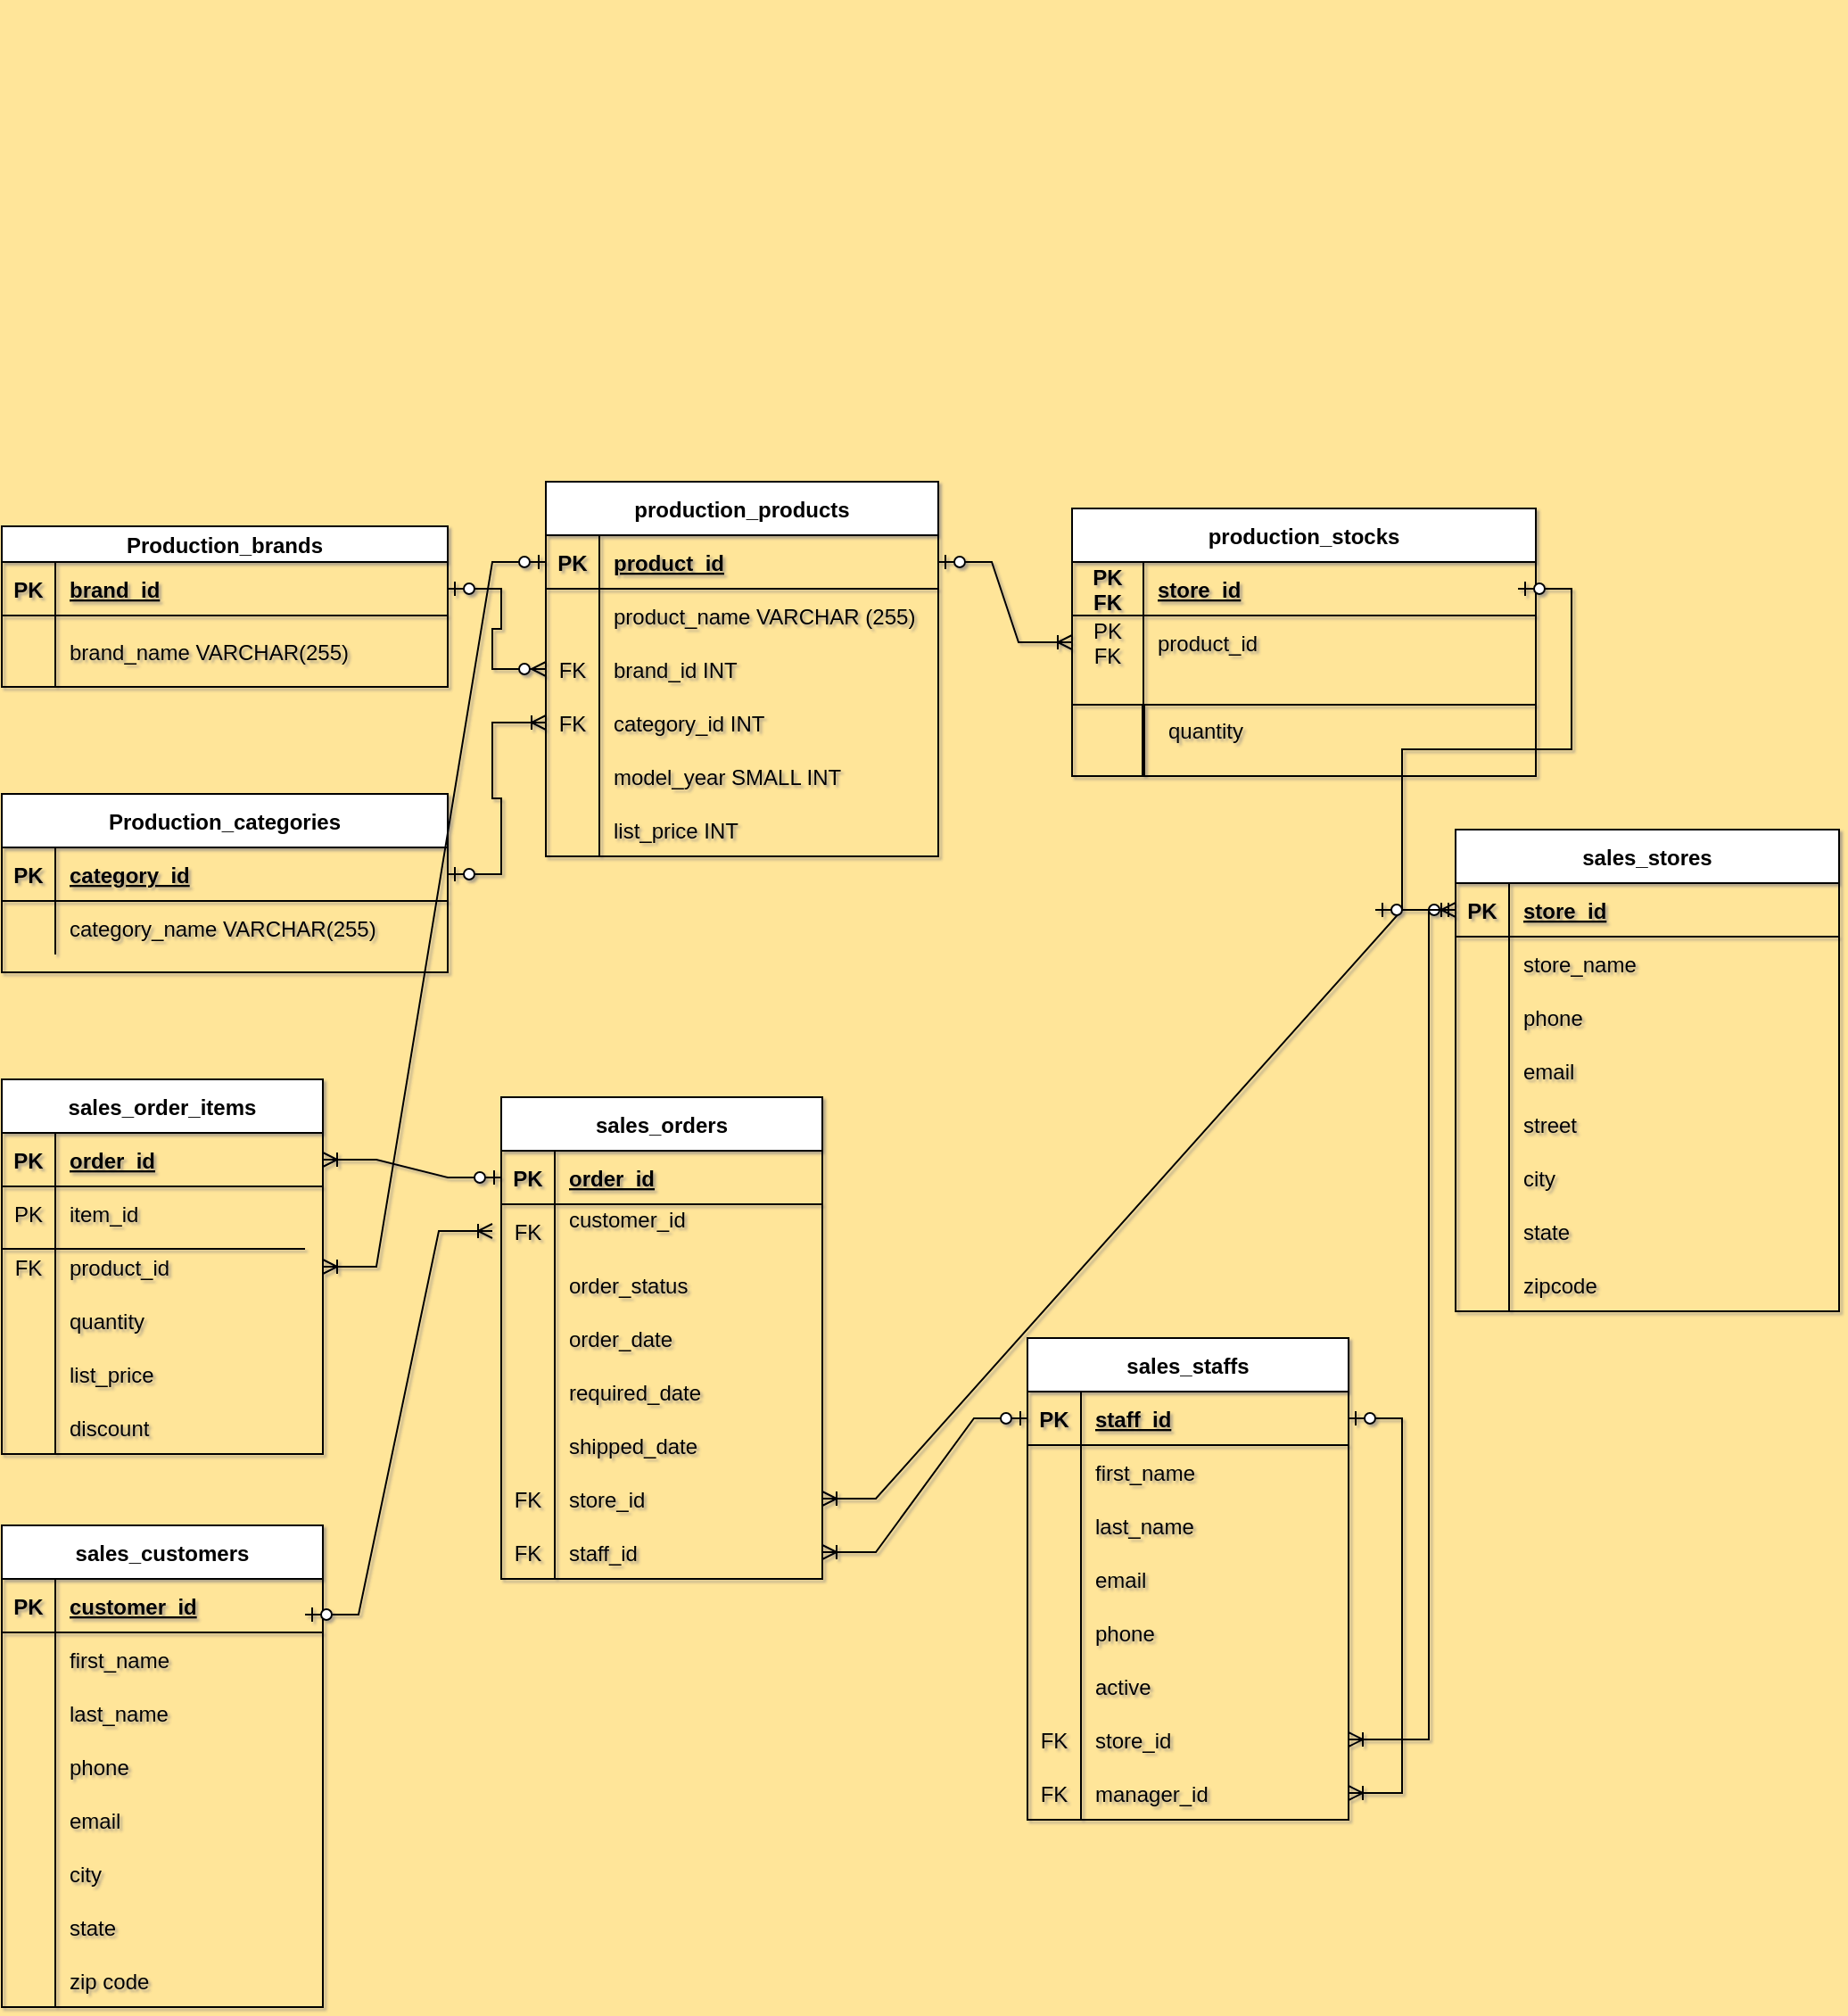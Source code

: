 <mxfile version="20.8.5" type="onedrive"><diagram id="R2lEEEUBdFMjLlhIrx00" name="Page-1"><mxGraphModel grid="1" page="1" gridSize="15" guides="1" tooltips="1" connect="1" arrows="1" fold="1" pageScale="1" pageWidth="850" pageHeight="1100" background="#FFE599" math="0" shadow="1" extFonts="Permanent Marker^https://fonts.googleapis.com/css?family=Permanent+Marker"><root><object label="" id="0"><mxCell/></object><mxCell id="1" parent="0"/><mxCell id="C-vyLk0tnHw3VtMMgP7b-13" value="production_stocks" style="shape=table;startSize=30;container=1;collapsible=1;childLayout=tableLayout;fixedRows=1;rowLines=0;fontStyle=1;align=center;resizeLast=1;" vertex="1" parent="1"><mxGeometry x="520" y="30" width="260" height="150" as="geometry"/></mxCell><mxCell id="C-vyLk0tnHw3VtMMgP7b-14" value="" style="shape=partialRectangle;collapsible=0;dropTarget=0;pointerEvents=0;fillColor=none;points=[[0,0.5],[1,0.5]];portConstraint=eastwest;top=0;left=0;right=0;bottom=1;" vertex="1" parent="C-vyLk0tnHw3VtMMgP7b-13"><mxGeometry y="30" width="260" height="30" as="geometry"/></mxCell><mxCell id="C-vyLk0tnHw3VtMMgP7b-15" value="PK&#10;FK" style="shape=partialRectangle;overflow=hidden;connectable=0;fillColor=none;top=0;left=0;bottom=0;right=0;fontStyle=1;" vertex="1" parent="C-vyLk0tnHw3VtMMgP7b-14"><mxGeometry width="40" height="30" as="geometry"><mxRectangle width="40" height="30" as="alternateBounds"/></mxGeometry></mxCell><mxCell id="C-vyLk0tnHw3VtMMgP7b-16" value="store_id" style="shape=partialRectangle;overflow=hidden;connectable=0;fillColor=none;top=0;left=0;bottom=0;right=0;align=left;spacingLeft=6;fontStyle=5;" vertex="1" parent="C-vyLk0tnHw3VtMMgP7b-14"><mxGeometry x="40" width="220" height="30" as="geometry"><mxRectangle width="220" height="30" as="alternateBounds"/></mxGeometry></mxCell><mxCell id="C-vyLk0tnHw3VtMMgP7b-17" value="" style="shape=partialRectangle;collapsible=0;dropTarget=0;pointerEvents=0;fillColor=none;points=[[0,0.5],[1,0.5]];portConstraint=eastwest;top=0;left=0;right=0;bottom=0;" vertex="1" parent="C-vyLk0tnHw3VtMMgP7b-13"><mxGeometry y="60" width="260" height="30" as="geometry"/></mxCell><mxCell id="C-vyLk0tnHw3VtMMgP7b-18" value="PK&#10;FK" style="shape=partialRectangle;overflow=hidden;connectable=0;fillColor=none;top=0;left=0;bottom=0;right=0;" vertex="1" parent="C-vyLk0tnHw3VtMMgP7b-17"><mxGeometry width="40" height="30" as="geometry"><mxRectangle width="40" height="30" as="alternateBounds"/></mxGeometry></mxCell><mxCell id="C-vyLk0tnHw3VtMMgP7b-19" value="product_id" style="shape=partialRectangle;overflow=hidden;connectable=0;fillColor=none;top=0;left=0;bottom=0;right=0;align=left;spacingLeft=6;" vertex="1" parent="C-vyLk0tnHw3VtMMgP7b-17"><mxGeometry x="40" width="220" height="30" as="geometry"><mxRectangle width="220" height="30" as="alternateBounds"/></mxGeometry></mxCell><mxCell id="1OqxLj0jzWZBET2pG0r--246" value="" style="shape=partialRectangle;collapsible=0;dropTarget=0;pointerEvents=0;fillColor=none;points=[[0,0.5],[1,0.5]];portConstraint=eastwest;top=0;left=0;right=0;bottom=1;" vertex="1" parent="C-vyLk0tnHw3VtMMgP7b-13"><mxGeometry y="90" width="260" height="20" as="geometry"/></mxCell><mxCell id="1OqxLj0jzWZBET2pG0r--247" value="" style="shape=partialRectangle;overflow=hidden;connectable=0;fillColor=none;top=0;left=0;bottom=0;right=0;fontStyle=1;" vertex="1" parent="1OqxLj0jzWZBET2pG0r--246"><mxGeometry width="40" height="20" as="geometry"><mxRectangle width="40" height="20" as="alternateBounds"/></mxGeometry></mxCell><mxCell id="1OqxLj0jzWZBET2pG0r--248" value="" style="shape=partialRectangle;overflow=hidden;connectable=0;fillColor=none;top=0;left=0;bottom=0;right=0;align=left;spacingLeft=6;fontStyle=5;" vertex="1" parent="1OqxLj0jzWZBET2pG0r--246"><mxGeometry x="40" width="220" height="20" as="geometry"><mxRectangle width="220" height="20" as="alternateBounds"/></mxGeometry></mxCell><mxCell id="C-vyLk0tnHw3VtMMgP7b-23" value="Production_categories" style="shape=table;startSize=30;container=1;collapsible=1;childLayout=tableLayout;fixedRows=1;rowLines=0;fontStyle=1;align=center;resizeLast=1;" vertex="1" parent="1"><mxGeometry x="-80" y="190" width="250" height="100" as="geometry"/></mxCell><mxCell id="C-vyLk0tnHw3VtMMgP7b-24" value="" style="shape=partialRectangle;collapsible=0;dropTarget=0;pointerEvents=0;fillColor=none;points=[[0,0.5],[1,0.5]];portConstraint=eastwest;top=0;left=0;right=0;bottom=1;" vertex="1" parent="C-vyLk0tnHw3VtMMgP7b-23"><mxGeometry y="30" width="250" height="30" as="geometry"/></mxCell><mxCell id="C-vyLk0tnHw3VtMMgP7b-25" value="PK" style="shape=partialRectangle;overflow=hidden;connectable=0;fillColor=none;top=0;left=0;bottom=0;right=0;fontStyle=1;" vertex="1" parent="C-vyLk0tnHw3VtMMgP7b-24"><mxGeometry width="30" height="30" as="geometry"><mxRectangle width="30" height="30" as="alternateBounds"/></mxGeometry></mxCell><mxCell id="C-vyLk0tnHw3VtMMgP7b-26" value="category_id" style="shape=partialRectangle;overflow=hidden;connectable=0;fillColor=none;top=0;left=0;bottom=0;right=0;align=left;spacingLeft=6;fontStyle=5;" vertex="1" parent="C-vyLk0tnHw3VtMMgP7b-24"><mxGeometry x="30" width="220" height="30" as="geometry"><mxRectangle width="220" height="30" as="alternateBounds"/></mxGeometry></mxCell><mxCell id="C-vyLk0tnHw3VtMMgP7b-27" value="" style="shape=partialRectangle;collapsible=0;dropTarget=0;pointerEvents=0;fillColor=none;points=[[0,0.5],[1,0.5]];portConstraint=eastwest;top=0;left=0;right=0;bottom=0;" vertex="1" parent="C-vyLk0tnHw3VtMMgP7b-23"><mxGeometry y="60" width="250" height="30" as="geometry"/></mxCell><mxCell id="C-vyLk0tnHw3VtMMgP7b-28" value="" style="shape=partialRectangle;overflow=hidden;connectable=0;fillColor=none;top=0;left=0;bottom=0;right=0;" vertex="1" parent="C-vyLk0tnHw3VtMMgP7b-27"><mxGeometry width="30" height="30" as="geometry"><mxRectangle width="30" height="30" as="alternateBounds"/></mxGeometry></mxCell><mxCell id="C-vyLk0tnHw3VtMMgP7b-29" value="category_name VARCHAR(255)" style="shape=partialRectangle;overflow=hidden;connectable=0;fillColor=none;top=0;left=0;bottom=0;right=0;align=left;spacingLeft=6;" vertex="1" parent="C-vyLk0tnHw3VtMMgP7b-27"><mxGeometry x="30" width="220" height="30" as="geometry"><mxRectangle width="220" height="30" as="alternateBounds"/></mxGeometry></mxCell><mxCell id="1OqxLj0jzWZBET2pG0r--66" value="Production_brands" style="shape=table;startSize=20;container=1;collapsible=1;childLayout=tableLayout;fixedRows=1;rowLines=0;fontStyle=1;align=center;resizeLast=1;" vertex="1" parent="1"><mxGeometry x="-80" y="40" width="250" height="90" as="geometry"/></mxCell><mxCell id="1OqxLj0jzWZBET2pG0r--67" value="" style="shape=tableRow;horizontal=0;startSize=0;swimlaneHead=0;swimlaneBody=0;fillColor=none;collapsible=0;dropTarget=0;points=[[0,0.5],[1,0.5]];portConstraint=eastwest;top=0;left=0;right=0;bottom=1;" vertex="1" parent="1OqxLj0jzWZBET2pG0r--66"><mxGeometry y="20" width="250" height="30" as="geometry"/></mxCell><mxCell id="1OqxLj0jzWZBET2pG0r--68" value="PK" style="shape=partialRectangle;connectable=0;fillColor=none;top=0;left=0;bottom=0;right=0;fontStyle=1;overflow=hidden;" vertex="1" parent="1OqxLj0jzWZBET2pG0r--67"><mxGeometry width="30" height="30" as="geometry"><mxRectangle width="30" height="30" as="alternateBounds"/></mxGeometry></mxCell><mxCell id="1OqxLj0jzWZBET2pG0r--69" value="brand_id" style="shape=partialRectangle;connectable=0;fillColor=none;top=0;left=0;bottom=0;right=0;align=left;spacingLeft=6;fontStyle=5;overflow=hidden;" vertex="1" parent="1OqxLj0jzWZBET2pG0r--67"><mxGeometry x="30" width="220" height="30" as="geometry"><mxRectangle width="220" height="30" as="alternateBounds"/></mxGeometry></mxCell><mxCell id="1OqxLj0jzWZBET2pG0r--70" value="" style="shape=tableRow;horizontal=0;startSize=0;swimlaneHead=0;swimlaneBody=0;fillColor=none;collapsible=0;dropTarget=0;points=[[0,0.5],[1,0.5]];portConstraint=eastwest;top=0;left=0;right=0;bottom=0;" vertex="1" parent="1OqxLj0jzWZBET2pG0r--66"><mxGeometry y="50" width="250" height="40" as="geometry"/></mxCell><mxCell id="1OqxLj0jzWZBET2pG0r--71" value="" style="shape=partialRectangle;connectable=0;fillColor=none;top=0;left=0;bottom=0;right=0;editable=1;overflow=hidden;" vertex="1" parent="1OqxLj0jzWZBET2pG0r--70"><mxGeometry width="30" height="40" as="geometry"><mxRectangle width="30" height="40" as="alternateBounds"/></mxGeometry></mxCell><mxCell id="1OqxLj0jzWZBET2pG0r--72" value="brand_name VARCHAR(255)" style="shape=partialRectangle;connectable=0;fillColor=none;top=0;left=0;bottom=0;right=0;align=left;spacingLeft=6;overflow=hidden;" vertex="1" parent="1OqxLj0jzWZBET2pG0r--70"><mxGeometry x="30" width="220" height="40" as="geometry"><mxRectangle width="220" height="40" as="alternateBounds"/></mxGeometry></mxCell><mxCell id="1OqxLj0jzWZBET2pG0r--170" value="production_products" style="shape=table;startSize=30;container=1;collapsible=1;childLayout=tableLayout;fixedRows=1;rowLines=0;fontStyle=1;align=center;resizeLast=1;" vertex="1" parent="1"><mxGeometry x="225" y="15" width="220" height="210" as="geometry"/></mxCell><mxCell id="1OqxLj0jzWZBET2pG0r--171" value="" style="shape=tableRow;horizontal=0;startSize=0;swimlaneHead=0;swimlaneBody=0;fillColor=none;collapsible=0;dropTarget=0;points=[[0,0.5],[1,0.5]];portConstraint=eastwest;top=0;left=0;right=0;bottom=1;" vertex="1" parent="1OqxLj0jzWZBET2pG0r--170"><mxGeometry y="30" width="220" height="30" as="geometry"/></mxCell><mxCell id="1OqxLj0jzWZBET2pG0r--172" value="PK" style="shape=partialRectangle;connectable=0;fillColor=none;top=0;left=0;bottom=0;right=0;fontStyle=1;overflow=hidden;" vertex="1" parent="1OqxLj0jzWZBET2pG0r--171"><mxGeometry width="30" height="30" as="geometry"><mxRectangle width="30" height="30" as="alternateBounds"/></mxGeometry></mxCell><mxCell id="1OqxLj0jzWZBET2pG0r--173" value="product_id" style="shape=partialRectangle;connectable=0;fillColor=none;top=0;left=0;bottom=0;right=0;align=left;spacingLeft=6;fontStyle=5;overflow=hidden;" vertex="1" parent="1OqxLj0jzWZBET2pG0r--171"><mxGeometry x="30" width="190" height="30" as="geometry"><mxRectangle width="190" height="30" as="alternateBounds"/></mxGeometry></mxCell><mxCell id="1OqxLj0jzWZBET2pG0r--174" value="" style="shape=tableRow;horizontal=0;startSize=0;swimlaneHead=0;swimlaneBody=0;fillColor=none;collapsible=0;dropTarget=0;points=[[0,0.5],[1,0.5]];portConstraint=eastwest;top=0;left=0;right=0;bottom=0;" vertex="1" parent="1OqxLj0jzWZBET2pG0r--170"><mxGeometry y="60" width="220" height="30" as="geometry"/></mxCell><mxCell id="1OqxLj0jzWZBET2pG0r--175" value="" style="shape=partialRectangle;connectable=0;fillColor=none;top=0;left=0;bottom=0;right=0;editable=1;overflow=hidden;" vertex="1" parent="1OqxLj0jzWZBET2pG0r--174"><mxGeometry width="30" height="30" as="geometry"><mxRectangle width="30" height="30" as="alternateBounds"/></mxGeometry></mxCell><mxCell id="1OqxLj0jzWZBET2pG0r--176" value="product_name VARCHAR (255)" style="shape=partialRectangle;connectable=0;fillColor=none;top=0;left=0;bottom=0;right=0;align=left;spacingLeft=6;overflow=hidden;" vertex="1" parent="1OqxLj0jzWZBET2pG0r--174"><mxGeometry x="30" width="190" height="30" as="geometry"><mxRectangle width="190" height="30" as="alternateBounds"/></mxGeometry></mxCell><mxCell id="1OqxLj0jzWZBET2pG0r--177" value="" style="shape=tableRow;horizontal=0;startSize=0;swimlaneHead=0;swimlaneBody=0;fillColor=none;collapsible=0;dropTarget=0;points=[[0,0.5],[1,0.5]];portConstraint=eastwest;top=0;left=0;right=0;bottom=0;" vertex="1" parent="1OqxLj0jzWZBET2pG0r--170"><mxGeometry y="90" width="220" height="30" as="geometry"/></mxCell><mxCell id="1OqxLj0jzWZBET2pG0r--178" value="FK" style="shape=partialRectangle;connectable=0;fillColor=none;top=0;left=0;bottom=0;right=0;editable=1;overflow=hidden;" vertex="1" parent="1OqxLj0jzWZBET2pG0r--177"><mxGeometry width="30" height="30" as="geometry"><mxRectangle width="30" height="30" as="alternateBounds"/></mxGeometry></mxCell><mxCell id="1OqxLj0jzWZBET2pG0r--179" value="brand_id INT" style="shape=partialRectangle;connectable=0;fillColor=none;top=0;left=0;bottom=0;right=0;align=left;spacingLeft=6;overflow=hidden;" vertex="1" parent="1OqxLj0jzWZBET2pG0r--177"><mxGeometry x="30" width="190" height="30" as="geometry"><mxRectangle width="190" height="30" as="alternateBounds"/></mxGeometry></mxCell><mxCell id="1OqxLj0jzWZBET2pG0r--180" value="" style="shape=tableRow;horizontal=0;startSize=0;swimlaneHead=0;swimlaneBody=0;fillColor=none;collapsible=0;dropTarget=0;points=[[0,0.5],[1,0.5]];portConstraint=eastwest;top=0;left=0;right=0;bottom=0;" vertex="1" parent="1OqxLj0jzWZBET2pG0r--170"><mxGeometry y="120" width="220" height="30" as="geometry"/></mxCell><mxCell id="1OqxLj0jzWZBET2pG0r--181" value="FK" style="shape=partialRectangle;connectable=0;fillColor=none;top=0;left=0;bottom=0;right=0;editable=1;overflow=hidden;" vertex="1" parent="1OqxLj0jzWZBET2pG0r--180"><mxGeometry width="30" height="30" as="geometry"><mxRectangle width="30" height="30" as="alternateBounds"/></mxGeometry></mxCell><mxCell id="1OqxLj0jzWZBET2pG0r--182" value="category_id INT" style="shape=partialRectangle;connectable=0;fillColor=none;top=0;left=0;bottom=0;right=0;align=left;spacingLeft=6;overflow=hidden;" vertex="1" parent="1OqxLj0jzWZBET2pG0r--180"><mxGeometry x="30" width="190" height="30" as="geometry"><mxRectangle width="190" height="30" as="alternateBounds"/></mxGeometry></mxCell><mxCell id="1OqxLj0jzWZBET2pG0r--183" value="" style="shape=tableRow;horizontal=0;startSize=0;swimlaneHead=0;swimlaneBody=0;fillColor=none;collapsible=0;dropTarget=0;points=[[0,0.5],[1,0.5]];portConstraint=eastwest;top=0;left=0;right=0;bottom=0;" vertex="1" parent="1OqxLj0jzWZBET2pG0r--170"><mxGeometry y="150" width="220" height="30" as="geometry"/></mxCell><mxCell id="1OqxLj0jzWZBET2pG0r--184" value="" style="shape=partialRectangle;connectable=0;fillColor=none;top=0;left=0;bottom=0;right=0;editable=1;overflow=hidden;" vertex="1" parent="1OqxLj0jzWZBET2pG0r--183"><mxGeometry width="30" height="30" as="geometry"><mxRectangle width="30" height="30" as="alternateBounds"/></mxGeometry></mxCell><mxCell id="1OqxLj0jzWZBET2pG0r--185" value="model_year SMALL INT" style="shape=partialRectangle;connectable=0;fillColor=none;top=0;left=0;bottom=0;right=0;align=left;spacingLeft=6;overflow=hidden;" vertex="1" parent="1OqxLj0jzWZBET2pG0r--183"><mxGeometry x="30" width="190" height="30" as="geometry"><mxRectangle width="190" height="30" as="alternateBounds"/></mxGeometry></mxCell><mxCell id="1OqxLj0jzWZBET2pG0r--186" value="" style="shape=tableRow;horizontal=0;startSize=0;swimlaneHead=0;swimlaneBody=0;fillColor=none;collapsible=0;dropTarget=0;points=[[0,0.5],[1,0.5]];portConstraint=eastwest;top=0;left=0;right=0;bottom=0;" vertex="1" parent="1OqxLj0jzWZBET2pG0r--170"><mxGeometry y="180" width="220" height="30" as="geometry"/></mxCell><mxCell id="1OqxLj0jzWZBET2pG0r--187" value="" style="shape=partialRectangle;connectable=0;fillColor=none;top=0;left=0;bottom=0;right=0;editable=1;overflow=hidden;" vertex="1" parent="1OqxLj0jzWZBET2pG0r--186"><mxGeometry width="30" height="30" as="geometry"><mxRectangle width="30" height="30" as="alternateBounds"/></mxGeometry></mxCell><mxCell id="1OqxLj0jzWZBET2pG0r--188" value="list_price INT" style="shape=partialRectangle;connectable=0;fillColor=none;top=0;left=0;bottom=0;right=0;align=left;spacingLeft=6;overflow=hidden;" vertex="1" parent="1OqxLj0jzWZBET2pG0r--186"><mxGeometry x="30" width="190" height="30" as="geometry"><mxRectangle width="190" height="30" as="alternateBounds"/></mxGeometry></mxCell><mxCell id="1OqxLj0jzWZBET2pG0r--215" value="sales_customers" style="shape=table;startSize=30;container=1;collapsible=1;childLayout=tableLayout;fixedRows=1;rowLines=0;fontStyle=1;align=center;resizeLast=1;" vertex="1" parent="1"><mxGeometry x="-80" y="600" width="180" height="270" as="geometry"/></mxCell><mxCell id="1OqxLj0jzWZBET2pG0r--216" value="" style="shape=tableRow;horizontal=0;startSize=0;swimlaneHead=0;swimlaneBody=0;fillColor=none;collapsible=0;dropTarget=0;points=[[0,0.5],[1,0.5]];portConstraint=eastwest;top=0;left=0;right=0;bottom=1;" vertex="1" parent="1OqxLj0jzWZBET2pG0r--215"><mxGeometry y="30" width="180" height="30" as="geometry"/></mxCell><mxCell id="1OqxLj0jzWZBET2pG0r--217" value="PK" style="shape=partialRectangle;connectable=0;fillColor=none;top=0;left=0;bottom=0;right=0;fontStyle=1;overflow=hidden;" vertex="1" parent="1OqxLj0jzWZBET2pG0r--216"><mxGeometry width="30" height="30" as="geometry"><mxRectangle width="30" height="30" as="alternateBounds"/></mxGeometry></mxCell><mxCell id="1OqxLj0jzWZBET2pG0r--218" value="customer_id" style="shape=partialRectangle;connectable=0;fillColor=none;top=0;left=0;bottom=0;right=0;align=left;spacingLeft=6;fontStyle=5;overflow=hidden;" vertex="1" parent="1OqxLj0jzWZBET2pG0r--216"><mxGeometry x="30" width="150" height="30" as="geometry"><mxRectangle width="150" height="30" as="alternateBounds"/></mxGeometry></mxCell><mxCell id="1OqxLj0jzWZBET2pG0r--222" value="" style="shape=tableRow;horizontal=0;startSize=0;swimlaneHead=0;swimlaneBody=0;fillColor=none;collapsible=0;dropTarget=0;points=[[0,0.5],[1,0.5]];portConstraint=eastwest;top=0;left=0;right=0;bottom=0;" vertex="1" parent="1OqxLj0jzWZBET2pG0r--215"><mxGeometry y="60" width="180" height="30" as="geometry"/></mxCell><mxCell id="1OqxLj0jzWZBET2pG0r--223" value="" style="shape=partialRectangle;connectable=0;fillColor=none;top=0;left=0;bottom=0;right=0;editable=1;overflow=hidden;" vertex="1" parent="1OqxLj0jzWZBET2pG0r--222"><mxGeometry width="30" height="30" as="geometry"><mxRectangle width="30" height="30" as="alternateBounds"/></mxGeometry></mxCell><mxCell id="1OqxLj0jzWZBET2pG0r--224" value="first_name" style="shape=partialRectangle;connectable=0;fillColor=none;top=0;left=0;bottom=0;right=0;align=left;spacingLeft=6;overflow=hidden;" vertex="1" parent="1OqxLj0jzWZBET2pG0r--222"><mxGeometry x="30" width="150" height="30" as="geometry"><mxRectangle width="150" height="30" as="alternateBounds"/></mxGeometry></mxCell><mxCell id="1OqxLj0jzWZBET2pG0r--225" value="" style="shape=tableRow;horizontal=0;startSize=0;swimlaneHead=0;swimlaneBody=0;fillColor=none;collapsible=0;dropTarget=0;points=[[0,0.5],[1,0.5]];portConstraint=eastwest;top=0;left=0;right=0;bottom=0;" vertex="1" parent="1OqxLj0jzWZBET2pG0r--215"><mxGeometry y="90" width="180" height="30" as="geometry"/></mxCell><mxCell id="1OqxLj0jzWZBET2pG0r--226" value="" style="shape=partialRectangle;connectable=0;fillColor=none;top=0;left=0;bottom=0;right=0;editable=1;overflow=hidden;" vertex="1" parent="1OqxLj0jzWZBET2pG0r--225"><mxGeometry width="30" height="30" as="geometry"><mxRectangle width="30" height="30" as="alternateBounds"/></mxGeometry></mxCell><mxCell id="1OqxLj0jzWZBET2pG0r--227" value="last_name" style="shape=partialRectangle;connectable=0;fillColor=none;top=0;left=0;bottom=0;right=0;align=left;spacingLeft=6;overflow=hidden;" vertex="1" parent="1OqxLj0jzWZBET2pG0r--225"><mxGeometry x="30" width="150" height="30" as="geometry"><mxRectangle width="150" height="30" as="alternateBounds"/></mxGeometry></mxCell><mxCell id="1OqxLj0jzWZBET2pG0r--228" value="" style="shape=tableRow;horizontal=0;startSize=0;swimlaneHead=0;swimlaneBody=0;fillColor=none;collapsible=0;dropTarget=0;points=[[0,0.5],[1,0.5]];portConstraint=eastwest;top=0;left=0;right=0;bottom=0;" vertex="1" parent="1OqxLj0jzWZBET2pG0r--215"><mxGeometry y="120" width="180" height="30" as="geometry"/></mxCell><mxCell id="1OqxLj0jzWZBET2pG0r--229" value="" style="shape=partialRectangle;connectable=0;fillColor=none;top=0;left=0;bottom=0;right=0;editable=1;overflow=hidden;" vertex="1" parent="1OqxLj0jzWZBET2pG0r--228"><mxGeometry width="30" height="30" as="geometry"><mxRectangle width="30" height="30" as="alternateBounds"/></mxGeometry></mxCell><mxCell id="1OqxLj0jzWZBET2pG0r--230" value="phone" style="shape=partialRectangle;connectable=0;fillColor=none;top=0;left=0;bottom=0;right=0;align=left;spacingLeft=6;overflow=hidden;" vertex="1" parent="1OqxLj0jzWZBET2pG0r--228"><mxGeometry x="30" width="150" height="30" as="geometry"><mxRectangle width="150" height="30" as="alternateBounds"/></mxGeometry></mxCell><mxCell id="1OqxLj0jzWZBET2pG0r--231" value="" style="shape=tableRow;horizontal=0;startSize=0;swimlaneHead=0;swimlaneBody=0;fillColor=none;collapsible=0;dropTarget=0;points=[[0,0.5],[1,0.5]];portConstraint=eastwest;top=0;left=0;right=0;bottom=0;" vertex="1" parent="1OqxLj0jzWZBET2pG0r--215"><mxGeometry y="150" width="180" height="30" as="geometry"/></mxCell><mxCell id="1OqxLj0jzWZBET2pG0r--232" value="" style="shape=partialRectangle;connectable=0;fillColor=none;top=0;left=0;bottom=0;right=0;editable=1;overflow=hidden;" vertex="1" parent="1OqxLj0jzWZBET2pG0r--231"><mxGeometry width="30" height="30" as="geometry"><mxRectangle width="30" height="30" as="alternateBounds"/></mxGeometry></mxCell><mxCell id="1OqxLj0jzWZBET2pG0r--233" value="email" style="shape=partialRectangle;connectable=0;fillColor=none;top=0;left=0;bottom=0;right=0;align=left;spacingLeft=6;overflow=hidden;" vertex="1" parent="1OqxLj0jzWZBET2pG0r--231"><mxGeometry x="30" width="150" height="30" as="geometry"><mxRectangle width="150" height="30" as="alternateBounds"/></mxGeometry></mxCell><mxCell id="1OqxLj0jzWZBET2pG0r--234" value="" style="shape=tableRow;horizontal=0;startSize=0;swimlaneHead=0;swimlaneBody=0;fillColor=none;collapsible=0;dropTarget=0;points=[[0,0.5],[1,0.5]];portConstraint=eastwest;top=0;left=0;right=0;bottom=0;" vertex="1" parent="1OqxLj0jzWZBET2pG0r--215"><mxGeometry y="180" width="180" height="30" as="geometry"/></mxCell><mxCell id="1OqxLj0jzWZBET2pG0r--235" value="" style="shape=partialRectangle;connectable=0;fillColor=none;top=0;left=0;bottom=0;right=0;editable=1;overflow=hidden;" vertex="1" parent="1OqxLj0jzWZBET2pG0r--234"><mxGeometry width="30" height="30" as="geometry"><mxRectangle width="30" height="30" as="alternateBounds"/></mxGeometry></mxCell><mxCell id="1OqxLj0jzWZBET2pG0r--236" value="city" style="shape=partialRectangle;connectable=0;fillColor=none;top=0;left=0;bottom=0;right=0;align=left;spacingLeft=6;overflow=hidden;" vertex="1" parent="1OqxLj0jzWZBET2pG0r--234"><mxGeometry x="30" width="150" height="30" as="geometry"><mxRectangle width="150" height="30" as="alternateBounds"/></mxGeometry></mxCell><mxCell id="1OqxLj0jzWZBET2pG0r--237" value="" style="shape=tableRow;horizontal=0;startSize=0;swimlaneHead=0;swimlaneBody=0;fillColor=none;collapsible=0;dropTarget=0;points=[[0,0.5],[1,0.5]];portConstraint=eastwest;top=0;left=0;right=0;bottom=0;" vertex="1" parent="1OqxLj0jzWZBET2pG0r--215"><mxGeometry y="210" width="180" height="30" as="geometry"/></mxCell><mxCell id="1OqxLj0jzWZBET2pG0r--238" value="" style="shape=partialRectangle;connectable=0;fillColor=none;top=0;left=0;bottom=0;right=0;editable=1;overflow=hidden;" vertex="1" parent="1OqxLj0jzWZBET2pG0r--237"><mxGeometry width="30" height="30" as="geometry"><mxRectangle width="30" height="30" as="alternateBounds"/></mxGeometry></mxCell><mxCell id="1OqxLj0jzWZBET2pG0r--239" value="state" style="shape=partialRectangle;connectable=0;fillColor=none;top=0;left=0;bottom=0;right=0;align=left;spacingLeft=6;overflow=hidden;" vertex="1" parent="1OqxLj0jzWZBET2pG0r--237"><mxGeometry x="30" width="150" height="30" as="geometry"><mxRectangle width="150" height="30" as="alternateBounds"/></mxGeometry></mxCell><mxCell id="1OqxLj0jzWZBET2pG0r--240" value="" style="shape=tableRow;horizontal=0;startSize=0;swimlaneHead=0;swimlaneBody=0;fillColor=none;collapsible=0;dropTarget=0;points=[[0,0.5],[1,0.5]];portConstraint=eastwest;top=0;left=0;right=0;bottom=0;" vertex="1" parent="1OqxLj0jzWZBET2pG0r--215"><mxGeometry y="240" width="180" height="30" as="geometry"/></mxCell><mxCell id="1OqxLj0jzWZBET2pG0r--241" value="" style="shape=partialRectangle;connectable=0;fillColor=none;top=0;left=0;bottom=0;right=0;editable=1;overflow=hidden;" vertex="1" parent="1OqxLj0jzWZBET2pG0r--240"><mxGeometry width="30" height="30" as="geometry"><mxRectangle width="30" height="30" as="alternateBounds"/></mxGeometry></mxCell><mxCell id="1OqxLj0jzWZBET2pG0r--242" value="zip code" style="shape=partialRectangle;connectable=0;fillColor=none;top=0;left=0;bottom=0;right=0;align=left;spacingLeft=6;overflow=hidden;" vertex="1" parent="1OqxLj0jzWZBET2pG0r--240"><mxGeometry x="30" width="150" height="30" as="geometry"><mxRectangle width="150" height="30" as="alternateBounds"/></mxGeometry></mxCell><mxCell id="1OqxLj0jzWZBET2pG0r--251" value="sales_stores" style="shape=table;startSize=30;container=1;collapsible=1;childLayout=tableLayout;fixedRows=1;rowLines=0;fontStyle=1;align=center;resizeLast=1;" vertex="1" parent="1"><mxGeometry x="735" y="210" width="215" height="270" as="geometry"/></mxCell><mxCell id="1OqxLj0jzWZBET2pG0r--252" value="" style="shape=tableRow;horizontal=0;startSize=0;swimlaneHead=0;swimlaneBody=0;fillColor=none;collapsible=0;dropTarget=0;points=[[0,0.5],[1,0.5]];portConstraint=eastwest;top=0;left=0;right=0;bottom=1;" vertex="1" parent="1OqxLj0jzWZBET2pG0r--251"><mxGeometry y="30" width="215" height="30" as="geometry"/></mxCell><mxCell id="1OqxLj0jzWZBET2pG0r--253" value="PK" style="shape=partialRectangle;connectable=0;fillColor=none;top=0;left=0;bottom=0;right=0;fontStyle=1;overflow=hidden;" vertex="1" parent="1OqxLj0jzWZBET2pG0r--252"><mxGeometry width="30" height="30" as="geometry"><mxRectangle width="30" height="30" as="alternateBounds"/></mxGeometry></mxCell><mxCell id="1OqxLj0jzWZBET2pG0r--254" value="store_id" style="shape=partialRectangle;connectable=0;fillColor=none;top=0;left=0;bottom=0;right=0;align=left;spacingLeft=6;fontStyle=5;overflow=hidden;" vertex="1" parent="1OqxLj0jzWZBET2pG0r--252"><mxGeometry x="30" width="185" height="30" as="geometry"><mxRectangle width="185" height="30" as="alternateBounds"/></mxGeometry></mxCell><mxCell id="1OqxLj0jzWZBET2pG0r--258" value="" style="shape=tableRow;horizontal=0;startSize=0;swimlaneHead=0;swimlaneBody=0;fillColor=none;collapsible=0;dropTarget=0;points=[[0,0.5],[1,0.5]];portConstraint=eastwest;top=0;left=0;right=0;bottom=0;" vertex="1" parent="1OqxLj0jzWZBET2pG0r--251"><mxGeometry y="60" width="215" height="30" as="geometry"/></mxCell><mxCell id="1OqxLj0jzWZBET2pG0r--259" value="" style="shape=partialRectangle;connectable=0;fillColor=none;top=0;left=0;bottom=0;right=0;editable=1;overflow=hidden;" vertex="1" parent="1OqxLj0jzWZBET2pG0r--258"><mxGeometry width="30" height="30" as="geometry"><mxRectangle width="30" height="30" as="alternateBounds"/></mxGeometry></mxCell><mxCell id="1OqxLj0jzWZBET2pG0r--260" value="store_name" style="shape=partialRectangle;connectable=0;fillColor=none;top=0;left=0;bottom=0;right=0;align=left;spacingLeft=6;overflow=hidden;" vertex="1" parent="1OqxLj0jzWZBET2pG0r--258"><mxGeometry x="30" width="185" height="30" as="geometry"><mxRectangle width="185" height="30" as="alternateBounds"/></mxGeometry></mxCell><mxCell id="1OqxLj0jzWZBET2pG0r--261" value="" style="shape=tableRow;horizontal=0;startSize=0;swimlaneHead=0;swimlaneBody=0;fillColor=none;collapsible=0;dropTarget=0;points=[[0,0.5],[1,0.5]];portConstraint=eastwest;top=0;left=0;right=0;bottom=0;" vertex="1" parent="1OqxLj0jzWZBET2pG0r--251"><mxGeometry y="90" width="215" height="30" as="geometry"/></mxCell><mxCell id="1OqxLj0jzWZBET2pG0r--262" value="" style="shape=partialRectangle;connectable=0;fillColor=none;top=0;left=0;bottom=0;right=0;editable=1;overflow=hidden;" vertex="1" parent="1OqxLj0jzWZBET2pG0r--261"><mxGeometry width="30" height="30" as="geometry"><mxRectangle width="30" height="30" as="alternateBounds"/></mxGeometry></mxCell><mxCell id="1OqxLj0jzWZBET2pG0r--263" value="phone" style="shape=partialRectangle;connectable=0;fillColor=none;top=0;left=0;bottom=0;right=0;align=left;spacingLeft=6;overflow=hidden;" vertex="1" parent="1OqxLj0jzWZBET2pG0r--261"><mxGeometry x="30" width="185" height="30" as="geometry"><mxRectangle width="185" height="30" as="alternateBounds"/></mxGeometry></mxCell><mxCell id="1OqxLj0jzWZBET2pG0r--264" value="" style="shape=tableRow;horizontal=0;startSize=0;swimlaneHead=0;swimlaneBody=0;fillColor=none;collapsible=0;dropTarget=0;points=[[0,0.5],[1,0.5]];portConstraint=eastwest;top=0;left=0;right=0;bottom=0;" vertex="1" parent="1OqxLj0jzWZBET2pG0r--251"><mxGeometry y="120" width="215" height="30" as="geometry"/></mxCell><mxCell id="1OqxLj0jzWZBET2pG0r--265" value="" style="shape=partialRectangle;connectable=0;fillColor=none;top=0;left=0;bottom=0;right=0;editable=1;overflow=hidden;" vertex="1" parent="1OqxLj0jzWZBET2pG0r--264"><mxGeometry width="30" height="30" as="geometry"><mxRectangle width="30" height="30" as="alternateBounds"/></mxGeometry></mxCell><mxCell id="1OqxLj0jzWZBET2pG0r--266" value="email" style="shape=partialRectangle;connectable=0;fillColor=none;top=0;left=0;bottom=0;right=0;align=left;spacingLeft=6;overflow=hidden;" vertex="1" parent="1OqxLj0jzWZBET2pG0r--264"><mxGeometry x="30" width="185" height="30" as="geometry"><mxRectangle width="185" height="30" as="alternateBounds"/></mxGeometry></mxCell><mxCell id="1OqxLj0jzWZBET2pG0r--267" value="" style="shape=tableRow;horizontal=0;startSize=0;swimlaneHead=0;swimlaneBody=0;fillColor=none;collapsible=0;dropTarget=0;points=[[0,0.5],[1,0.5]];portConstraint=eastwest;top=0;left=0;right=0;bottom=0;" vertex="1" parent="1OqxLj0jzWZBET2pG0r--251"><mxGeometry y="150" width="215" height="30" as="geometry"/></mxCell><mxCell id="1OqxLj0jzWZBET2pG0r--268" value="" style="shape=partialRectangle;connectable=0;fillColor=none;top=0;left=0;bottom=0;right=0;editable=1;overflow=hidden;" vertex="1" parent="1OqxLj0jzWZBET2pG0r--267"><mxGeometry width="30" height="30" as="geometry"><mxRectangle width="30" height="30" as="alternateBounds"/></mxGeometry></mxCell><mxCell id="1OqxLj0jzWZBET2pG0r--269" value="street" style="shape=partialRectangle;connectable=0;fillColor=none;top=0;left=0;bottom=0;right=0;align=left;spacingLeft=6;overflow=hidden;" vertex="1" parent="1OqxLj0jzWZBET2pG0r--267"><mxGeometry x="30" width="185" height="30" as="geometry"><mxRectangle width="185" height="30" as="alternateBounds"/></mxGeometry></mxCell><mxCell id="1OqxLj0jzWZBET2pG0r--270" value="" style="shape=tableRow;horizontal=0;startSize=0;swimlaneHead=0;swimlaneBody=0;fillColor=none;collapsible=0;dropTarget=0;points=[[0,0.5],[1,0.5]];portConstraint=eastwest;top=0;left=0;right=0;bottom=0;" vertex="1" parent="1OqxLj0jzWZBET2pG0r--251"><mxGeometry y="180" width="215" height="30" as="geometry"/></mxCell><mxCell id="1OqxLj0jzWZBET2pG0r--271" value="" style="shape=partialRectangle;connectable=0;fillColor=none;top=0;left=0;bottom=0;right=0;editable=1;overflow=hidden;" vertex="1" parent="1OqxLj0jzWZBET2pG0r--270"><mxGeometry width="30" height="30" as="geometry"><mxRectangle width="30" height="30" as="alternateBounds"/></mxGeometry></mxCell><mxCell id="1OqxLj0jzWZBET2pG0r--272" value="city" style="shape=partialRectangle;connectable=0;fillColor=none;top=0;left=0;bottom=0;right=0;align=left;spacingLeft=6;overflow=hidden;" vertex="1" parent="1OqxLj0jzWZBET2pG0r--270"><mxGeometry x="30" width="185" height="30" as="geometry"><mxRectangle width="185" height="30" as="alternateBounds"/></mxGeometry></mxCell><mxCell id="1OqxLj0jzWZBET2pG0r--273" value="" style="shape=tableRow;horizontal=0;startSize=0;swimlaneHead=0;swimlaneBody=0;fillColor=none;collapsible=0;dropTarget=0;points=[[0,0.5],[1,0.5]];portConstraint=eastwest;top=0;left=0;right=0;bottom=0;" vertex="1" parent="1OqxLj0jzWZBET2pG0r--251"><mxGeometry y="210" width="215" height="30" as="geometry"/></mxCell><mxCell id="1OqxLj0jzWZBET2pG0r--274" value="" style="shape=partialRectangle;connectable=0;fillColor=none;top=0;left=0;bottom=0;right=0;editable=1;overflow=hidden;" vertex="1" parent="1OqxLj0jzWZBET2pG0r--273"><mxGeometry width="30" height="30" as="geometry"><mxRectangle width="30" height="30" as="alternateBounds"/></mxGeometry></mxCell><mxCell id="1OqxLj0jzWZBET2pG0r--275" value="state" style="shape=partialRectangle;connectable=0;fillColor=none;top=0;left=0;bottom=0;right=0;align=left;spacingLeft=6;overflow=hidden;" vertex="1" parent="1OqxLj0jzWZBET2pG0r--273"><mxGeometry x="30" width="185" height="30" as="geometry"><mxRectangle width="185" height="30" as="alternateBounds"/></mxGeometry></mxCell><mxCell id="1OqxLj0jzWZBET2pG0r--298" value="" style="shape=tableRow;horizontal=0;startSize=0;swimlaneHead=0;swimlaneBody=0;fillColor=none;collapsible=0;dropTarget=0;points=[[0,0.5],[1,0.5]];portConstraint=eastwest;top=0;left=0;right=0;bottom=0;" vertex="1" parent="1OqxLj0jzWZBET2pG0r--251"><mxGeometry y="240" width="215" height="30" as="geometry"/></mxCell><mxCell id="1OqxLj0jzWZBET2pG0r--299" value="" style="shape=partialRectangle;connectable=0;fillColor=none;top=0;left=0;bottom=0;right=0;editable=1;overflow=hidden;" vertex="1" parent="1OqxLj0jzWZBET2pG0r--298"><mxGeometry width="30" height="30" as="geometry"><mxRectangle width="30" height="30" as="alternateBounds"/></mxGeometry></mxCell><mxCell id="1OqxLj0jzWZBET2pG0r--300" value="zipcode" style="shape=partialRectangle;connectable=0;fillColor=none;top=0;left=0;bottom=0;right=0;align=left;spacingLeft=6;overflow=hidden;" vertex="1" parent="1OqxLj0jzWZBET2pG0r--298"><mxGeometry x="30" width="185" height="30" as="geometry"><mxRectangle width="185" height="30" as="alternateBounds"/></mxGeometry></mxCell><mxCell id="1OqxLj0jzWZBET2pG0r--318" value="sales_order_items" style="shape=table;startSize=30;container=1;collapsible=1;childLayout=tableLayout;fixedRows=1;rowLines=0;fontStyle=1;align=center;resizeLast=1;" vertex="1" parent="1"><mxGeometry x="-80" y="350" width="180" height="210" as="geometry"/></mxCell><mxCell id="1OqxLj0jzWZBET2pG0r--319" value="" style="shape=tableRow;horizontal=0;startSize=0;swimlaneHead=0;swimlaneBody=0;fillColor=none;collapsible=0;dropTarget=0;points=[[0,0.5],[1,0.5]];portConstraint=eastwest;top=0;left=0;right=0;bottom=1;" vertex="1" parent="1OqxLj0jzWZBET2pG0r--318"><mxGeometry y="30" width="180" height="30" as="geometry"/></mxCell><mxCell id="1OqxLj0jzWZBET2pG0r--320" value="PK" style="shape=partialRectangle;connectable=0;fillColor=none;top=0;left=0;bottom=0;right=0;fontStyle=1;overflow=hidden;" vertex="1" parent="1OqxLj0jzWZBET2pG0r--319"><mxGeometry width="30" height="30" as="geometry"><mxRectangle width="30" height="30" as="alternateBounds"/></mxGeometry></mxCell><mxCell id="1OqxLj0jzWZBET2pG0r--321" value="order_id" style="shape=partialRectangle;connectable=0;fillColor=none;top=0;left=0;bottom=0;right=0;align=left;spacingLeft=6;fontStyle=5;overflow=hidden;" vertex="1" parent="1OqxLj0jzWZBET2pG0r--319"><mxGeometry x="30" width="150" height="30" as="geometry"><mxRectangle width="150" height="30" as="alternateBounds"/></mxGeometry></mxCell><mxCell id="1OqxLj0jzWZBET2pG0r--322" value="" style="shape=tableRow;horizontal=0;startSize=0;swimlaneHead=0;swimlaneBody=0;fillColor=none;collapsible=0;dropTarget=0;points=[[0,0.5],[1,0.5]];portConstraint=eastwest;top=0;left=0;right=0;bottom=0;" vertex="1" parent="1OqxLj0jzWZBET2pG0r--318"><mxGeometry y="60" width="180" height="30" as="geometry"/></mxCell><mxCell id="1OqxLj0jzWZBET2pG0r--323" value="PK" style="shape=partialRectangle;connectable=0;fillColor=none;top=0;left=0;bottom=0;right=0;editable=1;overflow=hidden;" vertex="1" parent="1OqxLj0jzWZBET2pG0r--322"><mxGeometry width="30" height="30" as="geometry"><mxRectangle width="30" height="30" as="alternateBounds"/></mxGeometry></mxCell><mxCell id="1OqxLj0jzWZBET2pG0r--324" value="item_id" style="shape=partialRectangle;connectable=0;fillColor=none;top=0;left=0;bottom=0;right=0;align=left;spacingLeft=6;overflow=hidden;" vertex="1" parent="1OqxLj0jzWZBET2pG0r--322"><mxGeometry x="30" width="150" height="30" as="geometry"><mxRectangle width="150" height="30" as="alternateBounds"/></mxGeometry></mxCell><mxCell id="1OqxLj0jzWZBET2pG0r--325" value="" style="shape=tableRow;horizontal=0;startSize=0;swimlaneHead=0;swimlaneBody=0;fillColor=none;collapsible=0;dropTarget=0;points=[[0,0.5],[1,0.5]];portConstraint=eastwest;top=0;left=0;right=0;bottom=0;" vertex="1" parent="1OqxLj0jzWZBET2pG0r--318"><mxGeometry y="90" width="180" height="30" as="geometry"/></mxCell><mxCell id="1OqxLj0jzWZBET2pG0r--326" value="FK" style="shape=partialRectangle;connectable=0;fillColor=none;top=0;left=0;bottom=0;right=0;editable=1;overflow=hidden;" vertex="1" parent="1OqxLj0jzWZBET2pG0r--325"><mxGeometry width="30" height="30" as="geometry"><mxRectangle width="30" height="30" as="alternateBounds"/></mxGeometry></mxCell><mxCell id="1OqxLj0jzWZBET2pG0r--327" value="product_id" style="shape=partialRectangle;connectable=0;fillColor=none;top=0;left=0;bottom=0;right=0;align=left;spacingLeft=6;overflow=hidden;" vertex="1" parent="1OqxLj0jzWZBET2pG0r--325"><mxGeometry x="30" width="150" height="30" as="geometry"><mxRectangle width="150" height="30" as="alternateBounds"/></mxGeometry></mxCell><mxCell id="1OqxLj0jzWZBET2pG0r--328" value="" style="shape=tableRow;horizontal=0;startSize=0;swimlaneHead=0;swimlaneBody=0;fillColor=none;collapsible=0;dropTarget=0;points=[[0,0.5],[1,0.5]];portConstraint=eastwest;top=0;left=0;right=0;bottom=0;" vertex="1" parent="1OqxLj0jzWZBET2pG0r--318"><mxGeometry y="120" width="180" height="30" as="geometry"/></mxCell><mxCell id="1OqxLj0jzWZBET2pG0r--329" value="" style="shape=partialRectangle;connectable=0;fillColor=none;top=0;left=0;bottom=0;right=0;editable=1;overflow=hidden;" vertex="1" parent="1OqxLj0jzWZBET2pG0r--328"><mxGeometry width="30" height="30" as="geometry"><mxRectangle width="30" height="30" as="alternateBounds"/></mxGeometry></mxCell><mxCell id="1OqxLj0jzWZBET2pG0r--330" value="quantity" style="shape=partialRectangle;connectable=0;fillColor=none;top=0;left=0;bottom=0;right=0;align=left;spacingLeft=6;overflow=hidden;" vertex="1" parent="1OqxLj0jzWZBET2pG0r--328"><mxGeometry x="30" width="150" height="30" as="geometry"><mxRectangle width="150" height="30" as="alternateBounds"/></mxGeometry></mxCell><mxCell id="1OqxLj0jzWZBET2pG0r--333" value="" style="shape=tableRow;horizontal=0;startSize=0;swimlaneHead=0;swimlaneBody=0;fillColor=none;collapsible=0;dropTarget=0;points=[[0,0.5],[1,0.5]];portConstraint=eastwest;top=0;left=0;right=0;bottom=0;" vertex="1" parent="1OqxLj0jzWZBET2pG0r--318"><mxGeometry y="150" width="180" height="30" as="geometry"/></mxCell><mxCell id="1OqxLj0jzWZBET2pG0r--334" value="" style="shape=partialRectangle;connectable=0;fillColor=none;top=0;left=0;bottom=0;right=0;editable=1;overflow=hidden;" vertex="1" parent="1OqxLj0jzWZBET2pG0r--333"><mxGeometry width="30" height="30" as="geometry"><mxRectangle width="30" height="30" as="alternateBounds"/></mxGeometry></mxCell><mxCell id="1OqxLj0jzWZBET2pG0r--335" value="list_price" style="shape=partialRectangle;connectable=0;fillColor=none;top=0;left=0;bottom=0;right=0;align=left;spacingLeft=6;overflow=hidden;" vertex="1" parent="1OqxLj0jzWZBET2pG0r--333"><mxGeometry x="30" width="150" height="30" as="geometry"><mxRectangle width="150" height="30" as="alternateBounds"/></mxGeometry></mxCell><mxCell id="1OqxLj0jzWZBET2pG0r--336" value="" style="shape=tableRow;horizontal=0;startSize=0;swimlaneHead=0;swimlaneBody=0;fillColor=none;collapsible=0;dropTarget=0;points=[[0,0.5],[1,0.5]];portConstraint=eastwest;top=0;left=0;right=0;bottom=0;" vertex="1" parent="1OqxLj0jzWZBET2pG0r--318"><mxGeometry y="180" width="180" height="30" as="geometry"/></mxCell><mxCell id="1OqxLj0jzWZBET2pG0r--337" value="" style="shape=partialRectangle;connectable=0;fillColor=none;top=0;left=0;bottom=0;right=0;editable=1;overflow=hidden;" vertex="1" parent="1OqxLj0jzWZBET2pG0r--336"><mxGeometry width="30" height="30" as="geometry"><mxRectangle width="30" height="30" as="alternateBounds"/></mxGeometry></mxCell><mxCell id="1OqxLj0jzWZBET2pG0r--338" value="discount" style="shape=partialRectangle;connectable=0;fillColor=none;top=0;left=0;bottom=0;right=0;align=left;spacingLeft=6;overflow=hidden;" vertex="1" parent="1OqxLj0jzWZBET2pG0r--336"><mxGeometry x="30" width="150" height="30" as="geometry"><mxRectangle width="150" height="30" as="alternateBounds"/></mxGeometry></mxCell><mxCell id="1OqxLj0jzWZBET2pG0r--332" value="" style="line;strokeWidth=1;rotatable=0;dashed=0;labelPosition=right;align=left;verticalAlign=middle;spacingTop=0;spacingLeft=6;points=[];portConstraint=eastwest;" vertex="1" parent="1"><mxGeometry x="-80" y="440" width="170" height="10" as="geometry"/></mxCell><mxCell id="1OqxLj0jzWZBET2pG0r--339" value="sales_orders" style="shape=table;startSize=30;container=1;collapsible=1;childLayout=tableLayout;fixedRows=1;rowLines=0;fontStyle=1;align=center;resizeLast=1;" vertex="1" parent="1"><mxGeometry x="200" y="360" width="180" height="270" as="geometry"/></mxCell><mxCell id="1OqxLj0jzWZBET2pG0r--340" value="" style="shape=tableRow;horizontal=0;startSize=0;swimlaneHead=0;swimlaneBody=0;fillColor=none;collapsible=0;dropTarget=0;points=[[0,0.5],[1,0.5]];portConstraint=eastwest;top=0;left=0;right=0;bottom=1;" vertex="1" parent="1OqxLj0jzWZBET2pG0r--339"><mxGeometry y="30" width="180" height="30" as="geometry"/></mxCell><mxCell id="1OqxLj0jzWZBET2pG0r--341" value="PK" style="shape=partialRectangle;connectable=0;fillColor=none;top=0;left=0;bottom=0;right=0;fontStyle=1;overflow=hidden;" vertex="1" parent="1OqxLj0jzWZBET2pG0r--340"><mxGeometry width="30" height="30" as="geometry"><mxRectangle width="30" height="30" as="alternateBounds"/></mxGeometry></mxCell><mxCell id="1OqxLj0jzWZBET2pG0r--342" value="order_id" style="shape=partialRectangle;connectable=0;fillColor=none;top=0;left=0;bottom=0;right=0;align=left;spacingLeft=6;fontStyle=5;overflow=hidden;" vertex="1" parent="1OqxLj0jzWZBET2pG0r--340"><mxGeometry x="30" width="150" height="30" as="geometry"><mxRectangle width="150" height="30" as="alternateBounds"/></mxGeometry></mxCell><mxCell id="1OqxLj0jzWZBET2pG0r--343" value="" style="shape=tableRow;horizontal=0;startSize=0;swimlaneHead=0;swimlaneBody=0;fillColor=none;collapsible=0;dropTarget=0;points=[[0,0.5],[1,0.5]];portConstraint=eastwest;top=0;left=0;right=0;bottom=0;" vertex="1" parent="1OqxLj0jzWZBET2pG0r--339"><mxGeometry y="60" width="180" height="30" as="geometry"/></mxCell><mxCell id="1OqxLj0jzWZBET2pG0r--344" value="FK" style="shape=partialRectangle;connectable=0;fillColor=none;top=0;left=0;bottom=0;right=0;editable=1;overflow=hidden;" vertex="1" parent="1OqxLj0jzWZBET2pG0r--343"><mxGeometry width="30" height="30" as="geometry"><mxRectangle width="30" height="30" as="alternateBounds"/></mxGeometry></mxCell><mxCell id="1OqxLj0jzWZBET2pG0r--345" value="customer_id&#10;" style="shape=partialRectangle;connectable=0;fillColor=none;top=0;left=0;bottom=0;right=0;align=left;spacingLeft=6;overflow=hidden;" vertex="1" parent="1OqxLj0jzWZBET2pG0r--343"><mxGeometry x="30" width="150" height="30" as="geometry"><mxRectangle width="150" height="30" as="alternateBounds"/></mxGeometry></mxCell><mxCell id="1OqxLj0jzWZBET2pG0r--346" value="" style="shape=tableRow;horizontal=0;startSize=0;swimlaneHead=0;swimlaneBody=0;fillColor=none;collapsible=0;dropTarget=0;points=[[0,0.5],[1,0.5]];portConstraint=eastwest;top=0;left=0;right=0;bottom=0;" vertex="1" parent="1OqxLj0jzWZBET2pG0r--339"><mxGeometry y="90" width="180" height="30" as="geometry"/></mxCell><mxCell id="1OqxLj0jzWZBET2pG0r--347" value="" style="shape=partialRectangle;connectable=0;fillColor=none;top=0;left=0;bottom=0;right=0;editable=1;overflow=hidden;" vertex="1" parent="1OqxLj0jzWZBET2pG0r--346"><mxGeometry width="30" height="30" as="geometry"><mxRectangle width="30" height="30" as="alternateBounds"/></mxGeometry></mxCell><mxCell id="1OqxLj0jzWZBET2pG0r--348" value="order_status" style="shape=partialRectangle;connectable=0;fillColor=none;top=0;left=0;bottom=0;right=0;align=left;spacingLeft=6;overflow=hidden;" vertex="1" parent="1OqxLj0jzWZBET2pG0r--346"><mxGeometry x="30" width="150" height="30" as="geometry"><mxRectangle width="150" height="30" as="alternateBounds"/></mxGeometry></mxCell><mxCell id="1OqxLj0jzWZBET2pG0r--349" value="" style="shape=tableRow;horizontal=0;startSize=0;swimlaneHead=0;swimlaneBody=0;fillColor=none;collapsible=0;dropTarget=0;points=[[0,0.5],[1,0.5]];portConstraint=eastwest;top=0;left=0;right=0;bottom=0;" vertex="1" parent="1OqxLj0jzWZBET2pG0r--339"><mxGeometry y="120" width="180" height="30" as="geometry"/></mxCell><mxCell id="1OqxLj0jzWZBET2pG0r--350" value="" style="shape=partialRectangle;connectable=0;fillColor=none;top=0;left=0;bottom=0;right=0;editable=1;overflow=hidden;" vertex="1" parent="1OqxLj0jzWZBET2pG0r--349"><mxGeometry width="30" height="30" as="geometry"><mxRectangle width="30" height="30" as="alternateBounds"/></mxGeometry></mxCell><mxCell id="1OqxLj0jzWZBET2pG0r--351" value="order_date" style="shape=partialRectangle;connectable=0;fillColor=none;top=0;left=0;bottom=0;right=0;align=left;spacingLeft=6;overflow=hidden;" vertex="1" parent="1OqxLj0jzWZBET2pG0r--349"><mxGeometry x="30" width="150" height="30" as="geometry"><mxRectangle width="150" height="30" as="alternateBounds"/></mxGeometry></mxCell><mxCell id="1OqxLj0jzWZBET2pG0r--352" value="" style="shape=tableRow;horizontal=0;startSize=0;swimlaneHead=0;swimlaneBody=0;fillColor=none;collapsible=0;dropTarget=0;points=[[0,0.5],[1,0.5]];portConstraint=eastwest;top=0;left=0;right=0;bottom=0;" vertex="1" parent="1OqxLj0jzWZBET2pG0r--339"><mxGeometry y="150" width="180" height="30" as="geometry"/></mxCell><mxCell id="1OqxLj0jzWZBET2pG0r--353" value="" style="shape=partialRectangle;connectable=0;fillColor=none;top=0;left=0;bottom=0;right=0;editable=1;overflow=hidden;" vertex="1" parent="1OqxLj0jzWZBET2pG0r--352"><mxGeometry width="30" height="30" as="geometry"><mxRectangle width="30" height="30" as="alternateBounds"/></mxGeometry></mxCell><mxCell id="1OqxLj0jzWZBET2pG0r--354" value="required_date" style="shape=partialRectangle;connectable=0;fillColor=none;top=0;left=0;bottom=0;right=0;align=left;spacingLeft=6;overflow=hidden;" vertex="1" parent="1OqxLj0jzWZBET2pG0r--352"><mxGeometry x="30" width="150" height="30" as="geometry"><mxRectangle width="150" height="30" as="alternateBounds"/></mxGeometry></mxCell><mxCell id="1OqxLj0jzWZBET2pG0r--355" value="" style="shape=tableRow;horizontal=0;startSize=0;swimlaneHead=0;swimlaneBody=0;fillColor=none;collapsible=0;dropTarget=0;points=[[0,0.5],[1,0.5]];portConstraint=eastwest;top=0;left=0;right=0;bottom=0;" vertex="1" parent="1OqxLj0jzWZBET2pG0r--339"><mxGeometry y="180" width="180" height="30" as="geometry"/></mxCell><mxCell id="1OqxLj0jzWZBET2pG0r--356" value="" style="shape=partialRectangle;connectable=0;fillColor=none;top=0;left=0;bottom=0;right=0;editable=1;overflow=hidden;" vertex="1" parent="1OqxLj0jzWZBET2pG0r--355"><mxGeometry width="30" height="30" as="geometry"><mxRectangle width="30" height="30" as="alternateBounds"/></mxGeometry></mxCell><mxCell id="1OqxLj0jzWZBET2pG0r--357" value="shipped_date" style="shape=partialRectangle;connectable=0;fillColor=none;top=0;left=0;bottom=0;right=0;align=left;spacingLeft=6;overflow=hidden;" vertex="1" parent="1OqxLj0jzWZBET2pG0r--355"><mxGeometry x="30" width="150" height="30" as="geometry"><mxRectangle width="150" height="30" as="alternateBounds"/></mxGeometry></mxCell><mxCell id="1OqxLj0jzWZBET2pG0r--358" value="" style="shape=tableRow;horizontal=0;startSize=0;swimlaneHead=0;swimlaneBody=0;fillColor=none;collapsible=0;dropTarget=0;points=[[0,0.5],[1,0.5]];portConstraint=eastwest;top=0;left=0;right=0;bottom=0;" vertex="1" parent="1OqxLj0jzWZBET2pG0r--339"><mxGeometry y="210" width="180" height="30" as="geometry"/></mxCell><mxCell id="1OqxLj0jzWZBET2pG0r--359" value="FK" style="shape=partialRectangle;connectable=0;fillColor=none;top=0;left=0;bottom=0;right=0;editable=1;overflow=hidden;" vertex="1" parent="1OqxLj0jzWZBET2pG0r--358"><mxGeometry width="30" height="30" as="geometry"><mxRectangle width="30" height="30" as="alternateBounds"/></mxGeometry></mxCell><mxCell id="1OqxLj0jzWZBET2pG0r--360" value="store_id" style="shape=partialRectangle;connectable=0;fillColor=none;top=0;left=0;bottom=0;right=0;align=left;spacingLeft=6;overflow=hidden;" vertex="1" parent="1OqxLj0jzWZBET2pG0r--358"><mxGeometry x="30" width="150" height="30" as="geometry"><mxRectangle width="150" height="30" as="alternateBounds"/></mxGeometry></mxCell><mxCell id="1OqxLj0jzWZBET2pG0r--361" value="" style="shape=tableRow;horizontal=0;startSize=0;swimlaneHead=0;swimlaneBody=0;fillColor=none;collapsible=0;dropTarget=0;points=[[0,0.5],[1,0.5]];portConstraint=eastwest;top=0;left=0;right=0;bottom=0;" vertex="1" parent="1OqxLj0jzWZBET2pG0r--339"><mxGeometry y="240" width="180" height="30" as="geometry"/></mxCell><mxCell id="1OqxLj0jzWZBET2pG0r--362" value="FK" style="shape=partialRectangle;connectable=0;fillColor=none;top=0;left=0;bottom=0;right=0;editable=1;overflow=hidden;" vertex="1" parent="1OqxLj0jzWZBET2pG0r--361"><mxGeometry width="30" height="30" as="geometry"><mxRectangle width="30" height="30" as="alternateBounds"/></mxGeometry></mxCell><mxCell id="1OqxLj0jzWZBET2pG0r--363" value="staff_id" style="shape=partialRectangle;connectable=0;fillColor=none;top=0;left=0;bottom=0;right=0;align=left;spacingLeft=6;overflow=hidden;" vertex="1" parent="1OqxLj0jzWZBET2pG0r--361"><mxGeometry x="30" width="150" height="30" as="geometry"><mxRectangle width="150" height="30" as="alternateBounds"/></mxGeometry></mxCell><mxCell id="1OqxLj0jzWZBET2pG0r--366" value="quantity" style="text;strokeColor=none;align=center;fillColor=none;html=1;verticalAlign=middle;whiteSpace=wrap;rounded=0;" vertex="1" parent="1"><mxGeometry x="565" y="140" width="60" height="30" as="geometry"/></mxCell><mxCell id="1OqxLj0jzWZBET2pG0r--367" value="" style="line;strokeWidth=2;direction=south;html=1;" vertex="1" parent="1"><mxGeometry x="555" y="140" width="10" height="40" as="geometry"/></mxCell><mxCell id="1OqxLj0jzWZBET2pG0r--371" value="sales_staffs" style="shape=table;startSize=30;container=1;collapsible=1;childLayout=tableLayout;fixedRows=1;rowLines=0;fontStyle=1;align=center;resizeLast=1;" vertex="1" parent="1"><mxGeometry x="495" y="495" width="180" height="270" as="geometry"/></mxCell><mxCell id="1OqxLj0jzWZBET2pG0r--372" value="" style="shape=tableRow;horizontal=0;startSize=0;swimlaneHead=0;swimlaneBody=0;fillColor=none;collapsible=0;dropTarget=0;points=[[0,0.5],[1,0.5]];portConstraint=eastwest;top=0;left=0;right=0;bottom=1;" vertex="1" parent="1OqxLj0jzWZBET2pG0r--371"><mxGeometry y="30" width="180" height="30" as="geometry"/></mxCell><mxCell id="1OqxLj0jzWZBET2pG0r--373" value="PK" style="shape=partialRectangle;connectable=0;fillColor=none;top=0;left=0;bottom=0;right=0;fontStyle=1;overflow=hidden;" vertex="1" parent="1OqxLj0jzWZBET2pG0r--372"><mxGeometry width="30" height="30" as="geometry"><mxRectangle width="30" height="30" as="alternateBounds"/></mxGeometry></mxCell><mxCell id="1OqxLj0jzWZBET2pG0r--374" value="staff_id" style="shape=partialRectangle;connectable=0;fillColor=none;top=0;left=0;bottom=0;right=0;align=left;spacingLeft=6;fontStyle=5;overflow=hidden;" vertex="1" parent="1OqxLj0jzWZBET2pG0r--372"><mxGeometry x="30" width="150" height="30" as="geometry"><mxRectangle width="150" height="30" as="alternateBounds"/></mxGeometry></mxCell><mxCell id="1OqxLj0jzWZBET2pG0r--375" value="" style="shape=tableRow;horizontal=0;startSize=0;swimlaneHead=0;swimlaneBody=0;fillColor=none;collapsible=0;dropTarget=0;points=[[0,0.5],[1,0.5]];portConstraint=eastwest;top=0;left=0;right=0;bottom=0;" vertex="1" parent="1OqxLj0jzWZBET2pG0r--371"><mxGeometry y="60" width="180" height="30" as="geometry"/></mxCell><mxCell id="1OqxLj0jzWZBET2pG0r--376" value="" style="shape=partialRectangle;connectable=0;fillColor=none;top=0;left=0;bottom=0;right=0;editable=1;overflow=hidden;" vertex="1" parent="1OqxLj0jzWZBET2pG0r--375"><mxGeometry width="30" height="30" as="geometry"><mxRectangle width="30" height="30" as="alternateBounds"/></mxGeometry></mxCell><mxCell id="1OqxLj0jzWZBET2pG0r--377" value="first_name" style="shape=partialRectangle;connectable=0;fillColor=none;top=0;left=0;bottom=0;right=0;align=left;spacingLeft=6;overflow=hidden;" vertex="1" parent="1OqxLj0jzWZBET2pG0r--375"><mxGeometry x="30" width="150" height="30" as="geometry"><mxRectangle width="150" height="30" as="alternateBounds"/></mxGeometry></mxCell><mxCell id="1OqxLj0jzWZBET2pG0r--378" value="" style="shape=tableRow;horizontal=0;startSize=0;swimlaneHead=0;swimlaneBody=0;fillColor=none;collapsible=0;dropTarget=0;points=[[0,0.5],[1,0.5]];portConstraint=eastwest;top=0;left=0;right=0;bottom=0;" vertex="1" parent="1OqxLj0jzWZBET2pG0r--371"><mxGeometry y="90" width="180" height="30" as="geometry"/></mxCell><mxCell id="1OqxLj0jzWZBET2pG0r--379" value="" style="shape=partialRectangle;connectable=0;fillColor=none;top=0;left=0;bottom=0;right=0;editable=1;overflow=hidden;" vertex="1" parent="1OqxLj0jzWZBET2pG0r--378"><mxGeometry width="30" height="30" as="geometry"><mxRectangle width="30" height="30" as="alternateBounds"/></mxGeometry></mxCell><mxCell id="1OqxLj0jzWZBET2pG0r--380" value="last_name" style="shape=partialRectangle;connectable=0;fillColor=none;top=0;left=0;bottom=0;right=0;align=left;spacingLeft=6;overflow=hidden;" vertex="1" parent="1OqxLj0jzWZBET2pG0r--378"><mxGeometry x="30" width="150" height="30" as="geometry"><mxRectangle width="150" height="30" as="alternateBounds"/></mxGeometry></mxCell><mxCell id="1OqxLj0jzWZBET2pG0r--381" value="" style="shape=tableRow;horizontal=0;startSize=0;swimlaneHead=0;swimlaneBody=0;fillColor=none;collapsible=0;dropTarget=0;points=[[0,0.5],[1,0.5]];portConstraint=eastwest;top=0;left=0;right=0;bottom=0;" vertex="1" parent="1OqxLj0jzWZBET2pG0r--371"><mxGeometry y="120" width="180" height="30" as="geometry"/></mxCell><mxCell id="1OqxLj0jzWZBET2pG0r--382" value="" style="shape=partialRectangle;connectable=0;fillColor=none;top=0;left=0;bottom=0;right=0;editable=1;overflow=hidden;" vertex="1" parent="1OqxLj0jzWZBET2pG0r--381"><mxGeometry width="30" height="30" as="geometry"><mxRectangle width="30" height="30" as="alternateBounds"/></mxGeometry></mxCell><mxCell id="1OqxLj0jzWZBET2pG0r--383" value="email" style="shape=partialRectangle;connectable=0;fillColor=none;top=0;left=0;bottom=0;right=0;align=left;spacingLeft=6;overflow=hidden;" vertex="1" parent="1OqxLj0jzWZBET2pG0r--381"><mxGeometry x="30" width="150" height="30" as="geometry"><mxRectangle width="150" height="30" as="alternateBounds"/></mxGeometry></mxCell><mxCell id="1OqxLj0jzWZBET2pG0r--386" value="" style="shape=tableRow;horizontal=0;startSize=0;swimlaneHead=0;swimlaneBody=0;fillColor=none;collapsible=0;dropTarget=0;points=[[0,0.5],[1,0.5]];portConstraint=eastwest;top=0;left=0;right=0;bottom=0;" vertex="1" parent="1OqxLj0jzWZBET2pG0r--371"><mxGeometry y="150" width="180" height="30" as="geometry"/></mxCell><mxCell id="1OqxLj0jzWZBET2pG0r--387" value="" style="shape=partialRectangle;connectable=0;fillColor=none;top=0;left=0;bottom=0;right=0;editable=1;overflow=hidden;" vertex="1" parent="1OqxLj0jzWZBET2pG0r--386"><mxGeometry width="30" height="30" as="geometry"><mxRectangle width="30" height="30" as="alternateBounds"/></mxGeometry></mxCell><mxCell id="1OqxLj0jzWZBET2pG0r--388" value="phone" style="shape=partialRectangle;connectable=0;fillColor=none;top=0;left=0;bottom=0;right=0;align=left;spacingLeft=6;overflow=hidden;" vertex="1" parent="1OqxLj0jzWZBET2pG0r--386"><mxGeometry x="30" width="150" height="30" as="geometry"><mxRectangle width="150" height="30" as="alternateBounds"/></mxGeometry></mxCell><mxCell id="1OqxLj0jzWZBET2pG0r--389" value="" style="shape=tableRow;horizontal=0;startSize=0;swimlaneHead=0;swimlaneBody=0;fillColor=none;collapsible=0;dropTarget=0;points=[[0,0.5],[1,0.5]];portConstraint=eastwest;top=0;left=0;right=0;bottom=0;" vertex="1" parent="1OqxLj0jzWZBET2pG0r--371"><mxGeometry y="180" width="180" height="30" as="geometry"/></mxCell><mxCell id="1OqxLj0jzWZBET2pG0r--390" value="" style="shape=partialRectangle;connectable=0;fillColor=none;top=0;left=0;bottom=0;right=0;editable=1;overflow=hidden;" vertex="1" parent="1OqxLj0jzWZBET2pG0r--389"><mxGeometry width="30" height="30" as="geometry"><mxRectangle width="30" height="30" as="alternateBounds"/></mxGeometry></mxCell><mxCell id="1OqxLj0jzWZBET2pG0r--391" value="active" style="shape=partialRectangle;connectable=0;fillColor=none;top=0;left=0;bottom=0;right=0;align=left;spacingLeft=6;overflow=hidden;" vertex="1" parent="1OqxLj0jzWZBET2pG0r--389"><mxGeometry x="30" width="150" height="30" as="geometry"><mxRectangle width="150" height="30" as="alternateBounds"/></mxGeometry></mxCell><mxCell id="1OqxLj0jzWZBET2pG0r--392" value="" style="shape=tableRow;horizontal=0;startSize=0;swimlaneHead=0;swimlaneBody=0;fillColor=none;collapsible=0;dropTarget=0;points=[[0,0.5],[1,0.5]];portConstraint=eastwest;top=0;left=0;right=0;bottom=0;" vertex="1" parent="1OqxLj0jzWZBET2pG0r--371"><mxGeometry y="210" width="180" height="30" as="geometry"/></mxCell><mxCell id="1OqxLj0jzWZBET2pG0r--393" value="FK" style="shape=partialRectangle;connectable=0;fillColor=none;top=0;left=0;bottom=0;right=0;editable=1;overflow=hidden;" vertex="1" parent="1OqxLj0jzWZBET2pG0r--392"><mxGeometry width="30" height="30" as="geometry"><mxRectangle width="30" height="30" as="alternateBounds"/></mxGeometry></mxCell><mxCell id="1OqxLj0jzWZBET2pG0r--394" value="store_id" style="shape=partialRectangle;connectable=0;fillColor=none;top=0;left=0;bottom=0;right=0;align=left;spacingLeft=6;overflow=hidden;" vertex="1" parent="1OqxLj0jzWZBET2pG0r--392"><mxGeometry x="30" width="150" height="30" as="geometry"><mxRectangle width="150" height="30" as="alternateBounds"/></mxGeometry></mxCell><mxCell id="1OqxLj0jzWZBET2pG0r--395" value="" style="shape=tableRow;horizontal=0;startSize=0;swimlaneHead=0;swimlaneBody=0;fillColor=none;collapsible=0;dropTarget=0;points=[[0,0.5],[1,0.5]];portConstraint=eastwest;top=0;left=0;right=0;bottom=0;" vertex="1" parent="1OqxLj0jzWZBET2pG0r--371"><mxGeometry y="240" width="180" height="30" as="geometry"/></mxCell><mxCell id="1OqxLj0jzWZBET2pG0r--396" value="FK" style="shape=partialRectangle;connectable=0;fillColor=none;top=0;left=0;bottom=0;right=0;editable=1;overflow=hidden;" vertex="1" parent="1OqxLj0jzWZBET2pG0r--395"><mxGeometry width="30" height="30" as="geometry"><mxRectangle width="30" height="30" as="alternateBounds"/></mxGeometry></mxCell><mxCell id="1OqxLj0jzWZBET2pG0r--397" value="manager_id" style="shape=partialRectangle;connectable=0;fillColor=none;top=0;left=0;bottom=0;right=0;align=left;spacingLeft=6;overflow=hidden;" vertex="1" parent="1OqxLj0jzWZBET2pG0r--395"><mxGeometry x="30" width="150" height="30" as="geometry"><mxRectangle width="150" height="30" as="alternateBounds"/></mxGeometry></mxCell><mxCell id="1OqxLj0jzWZBET2pG0r--412" value="" style="edgeStyle=entityRelationEdgeStyle;fontSize=12;html=1;endArrow=ERoneToMany;startArrow=ERzeroToOne;rounded=0;entryX=1;entryY=0.5;entryDx=0;entryDy=0;exitX=1;exitY=0.5;exitDx=0;exitDy=0;" edge="1" parent="1OqxLj0jzWZBET2pG0r--371" source="1OqxLj0jzWZBET2pG0r--372" target="1OqxLj0jzWZBET2pG0r--395"><mxGeometry width="100" height="100" relative="1" as="geometry"><mxPoint x="205" y="50" as="sourcePoint"/><mxPoint x="240" y="255" as="targetPoint"/></mxGeometry></mxCell><mxCell id="1OqxLj0jzWZBET2pG0r--398" value="" style="edgeStyle=entityRelationEdgeStyle;fontSize=12;html=1;endArrow=ERzeroToMany;startArrow=ERzeroToOne;rounded=0;entryX=0;entryY=0.5;entryDx=0;entryDy=0;" edge="1" parent="1" source="1OqxLj0jzWZBET2pG0r--67" target="1OqxLj0jzWZBET2pG0r--177"><mxGeometry width="100" height="100" relative="1" as="geometry"><mxPoint x="125" y="155" as="sourcePoint"/><mxPoint x="225" y="55" as="targetPoint"/></mxGeometry></mxCell><mxCell id="1OqxLj0jzWZBET2pG0r--399" value="" style="edgeStyle=entityRelationEdgeStyle;fontSize=12;html=1;endArrow=ERoneToMany;startArrow=ERzeroToOne;rounded=0;exitX=1;exitY=0.5;exitDx=0;exitDy=0;" edge="1" parent="1" source="C-vyLk0tnHw3VtMMgP7b-24" target="1OqxLj0jzWZBET2pG0r--180"><mxGeometry width="100" height="100" relative="1" as="geometry"><mxPoint x="225" y="310" as="sourcePoint"/><mxPoint x="325" y="210" as="targetPoint"/></mxGeometry></mxCell><mxCell id="1OqxLj0jzWZBET2pG0r--400" value="" style="edgeStyle=entityRelationEdgeStyle;fontSize=12;html=1;endArrow=ERoneToMany;startArrow=ERzeroToOne;rounded=0;exitX=0;exitY=0.5;exitDx=0;exitDy=0;entryX=1;entryY=0.5;entryDx=0;entryDy=0;" edge="1" parent="1" source="1OqxLj0jzWZBET2pG0r--171" target="1OqxLj0jzWZBET2pG0r--325"><mxGeometry width="100" height="100" relative="1" as="geometry"><mxPoint x="210" y="75" as="sourcePoint"/><mxPoint x="150" y="360" as="targetPoint"/></mxGeometry></mxCell><mxCell id="1OqxLj0jzWZBET2pG0r--401" value="" style="edgeStyle=entityRelationEdgeStyle;fontSize=12;html=1;endArrow=ERoneToMany;startArrow=ERzeroToOne;rounded=0;" edge="1" parent="1"><mxGeometry width="100" height="100" relative="1" as="geometry"><mxPoint x="90" y="650" as="sourcePoint"/><mxPoint x="195" y="435" as="targetPoint"/></mxGeometry></mxCell><mxCell id="1OqxLj0jzWZBET2pG0r--404" value="" style="edgeStyle=entityRelationEdgeStyle;fontSize=12;html=1;endArrow=ERoneToMany;startArrow=ERzeroToOne;rounded=0;" edge="1" parent="1" source="1OqxLj0jzWZBET2pG0r--340" target="1OqxLj0jzWZBET2pG0r--319"><mxGeometry width="100" height="100" relative="1" as="geometry"><mxPoint x="165" y="405" as="sourcePoint"/><mxPoint x="105" y="390" as="targetPoint"/></mxGeometry></mxCell><mxCell id="1OqxLj0jzWZBET2pG0r--405" value="" style="edgeStyle=entityRelationEdgeStyle;fontSize=12;html=1;endArrow=ERoneToMany;startArrow=ERzeroToOne;rounded=0;exitX=1;exitY=0.5;exitDx=0;exitDy=0;entryX=0;entryY=0.5;entryDx=0;entryDy=0;" edge="1" parent="1" source="1OqxLj0jzWZBET2pG0r--171" target="C-vyLk0tnHw3VtMMgP7b-17"><mxGeometry width="100" height="100" relative="1" as="geometry"><mxPoint x="375" y="295" as="sourcePoint"/><mxPoint x="510" y="105" as="targetPoint"/></mxGeometry></mxCell><mxCell id="1OqxLj0jzWZBET2pG0r--406" value="" style="edgeStyle=entityRelationEdgeStyle;fontSize=12;html=1;endArrow=ERoneToMany;startArrow=ERzeroToOne;rounded=0;entryX=1;entryY=0.5;entryDx=0;entryDy=0;exitX=0;exitY=0.5;exitDx=0;exitDy=0;" edge="1" parent="1" source="1OqxLj0jzWZBET2pG0r--252" target="1OqxLj0jzWZBET2pG0r--358"><mxGeometry width="100" height="100" relative="1" as="geometry"><mxPoint x="720" y="300" as="sourcePoint"/><mxPoint x="725" y="250" as="targetPoint"/></mxGeometry></mxCell><mxCell id="1OqxLj0jzWZBET2pG0r--410" value="" style="edgeStyle=entityRelationEdgeStyle;fontSize=12;html=1;endArrow=ERoneToMany;startArrow=ERzeroToOne;rounded=0;exitX=0;exitY=0.5;exitDx=0;exitDy=0;" edge="1" parent="1" source="1OqxLj0jzWZBET2pG0r--372" target="1OqxLj0jzWZBET2pG0r--361"><mxGeometry width="100" height="100" relative="1" as="geometry"><mxPoint x="375" y="505" as="sourcePoint"/><mxPoint x="475" y="405" as="targetPoint"/></mxGeometry></mxCell><mxCell id="1OqxLj0jzWZBET2pG0r--411" value="" style="edgeStyle=entityRelationEdgeStyle;fontSize=12;html=1;endArrow=ERoneToMany;startArrow=ERzeroToOne;rounded=0;" edge="1" parent="1"><mxGeometry width="100" height="100" relative="1" as="geometry"><mxPoint x="770" y="75" as="sourcePoint"/><mxPoint x="735" y="255" as="targetPoint"/></mxGeometry></mxCell><mxCell id="1OqxLj0jzWZBET2pG0r--414" value="" style="edgeStyle=entityRelationEdgeStyle;fontSize=12;html=1;endArrow=ERoneToMany;startArrow=ERzeroToOne;rounded=0;entryX=1;entryY=0.5;entryDx=0;entryDy=0;" edge="1" parent="1" target="1OqxLj0jzWZBET2pG0r--392"><mxGeometry width="100" height="100" relative="1" as="geometry"><mxPoint x="690" y="255" as="sourcePoint"/><mxPoint x="825" y="705" as="targetPoint"/></mxGeometry></mxCell><mxCell id="1OqxLj0jzWZBET2pG0r--415" value="" style="shape=image;imageAspect=0;aspect=fixed;verticalLabelPosition=bottom;verticalAlign=top;image=https://thumbs.dreamstime.com/b/bicycle-shop-vector-illustration-store-new-second-hands-bikes-accessories-helmets-sale-flat-composition-salesman-assisting-189250720.jpg;" vertex="1" parent="1"><mxGeometry x="135" y="-255" width="510" height="255" as="geometry"/></mxCell></root></mxGraphModel></diagram></mxfile>